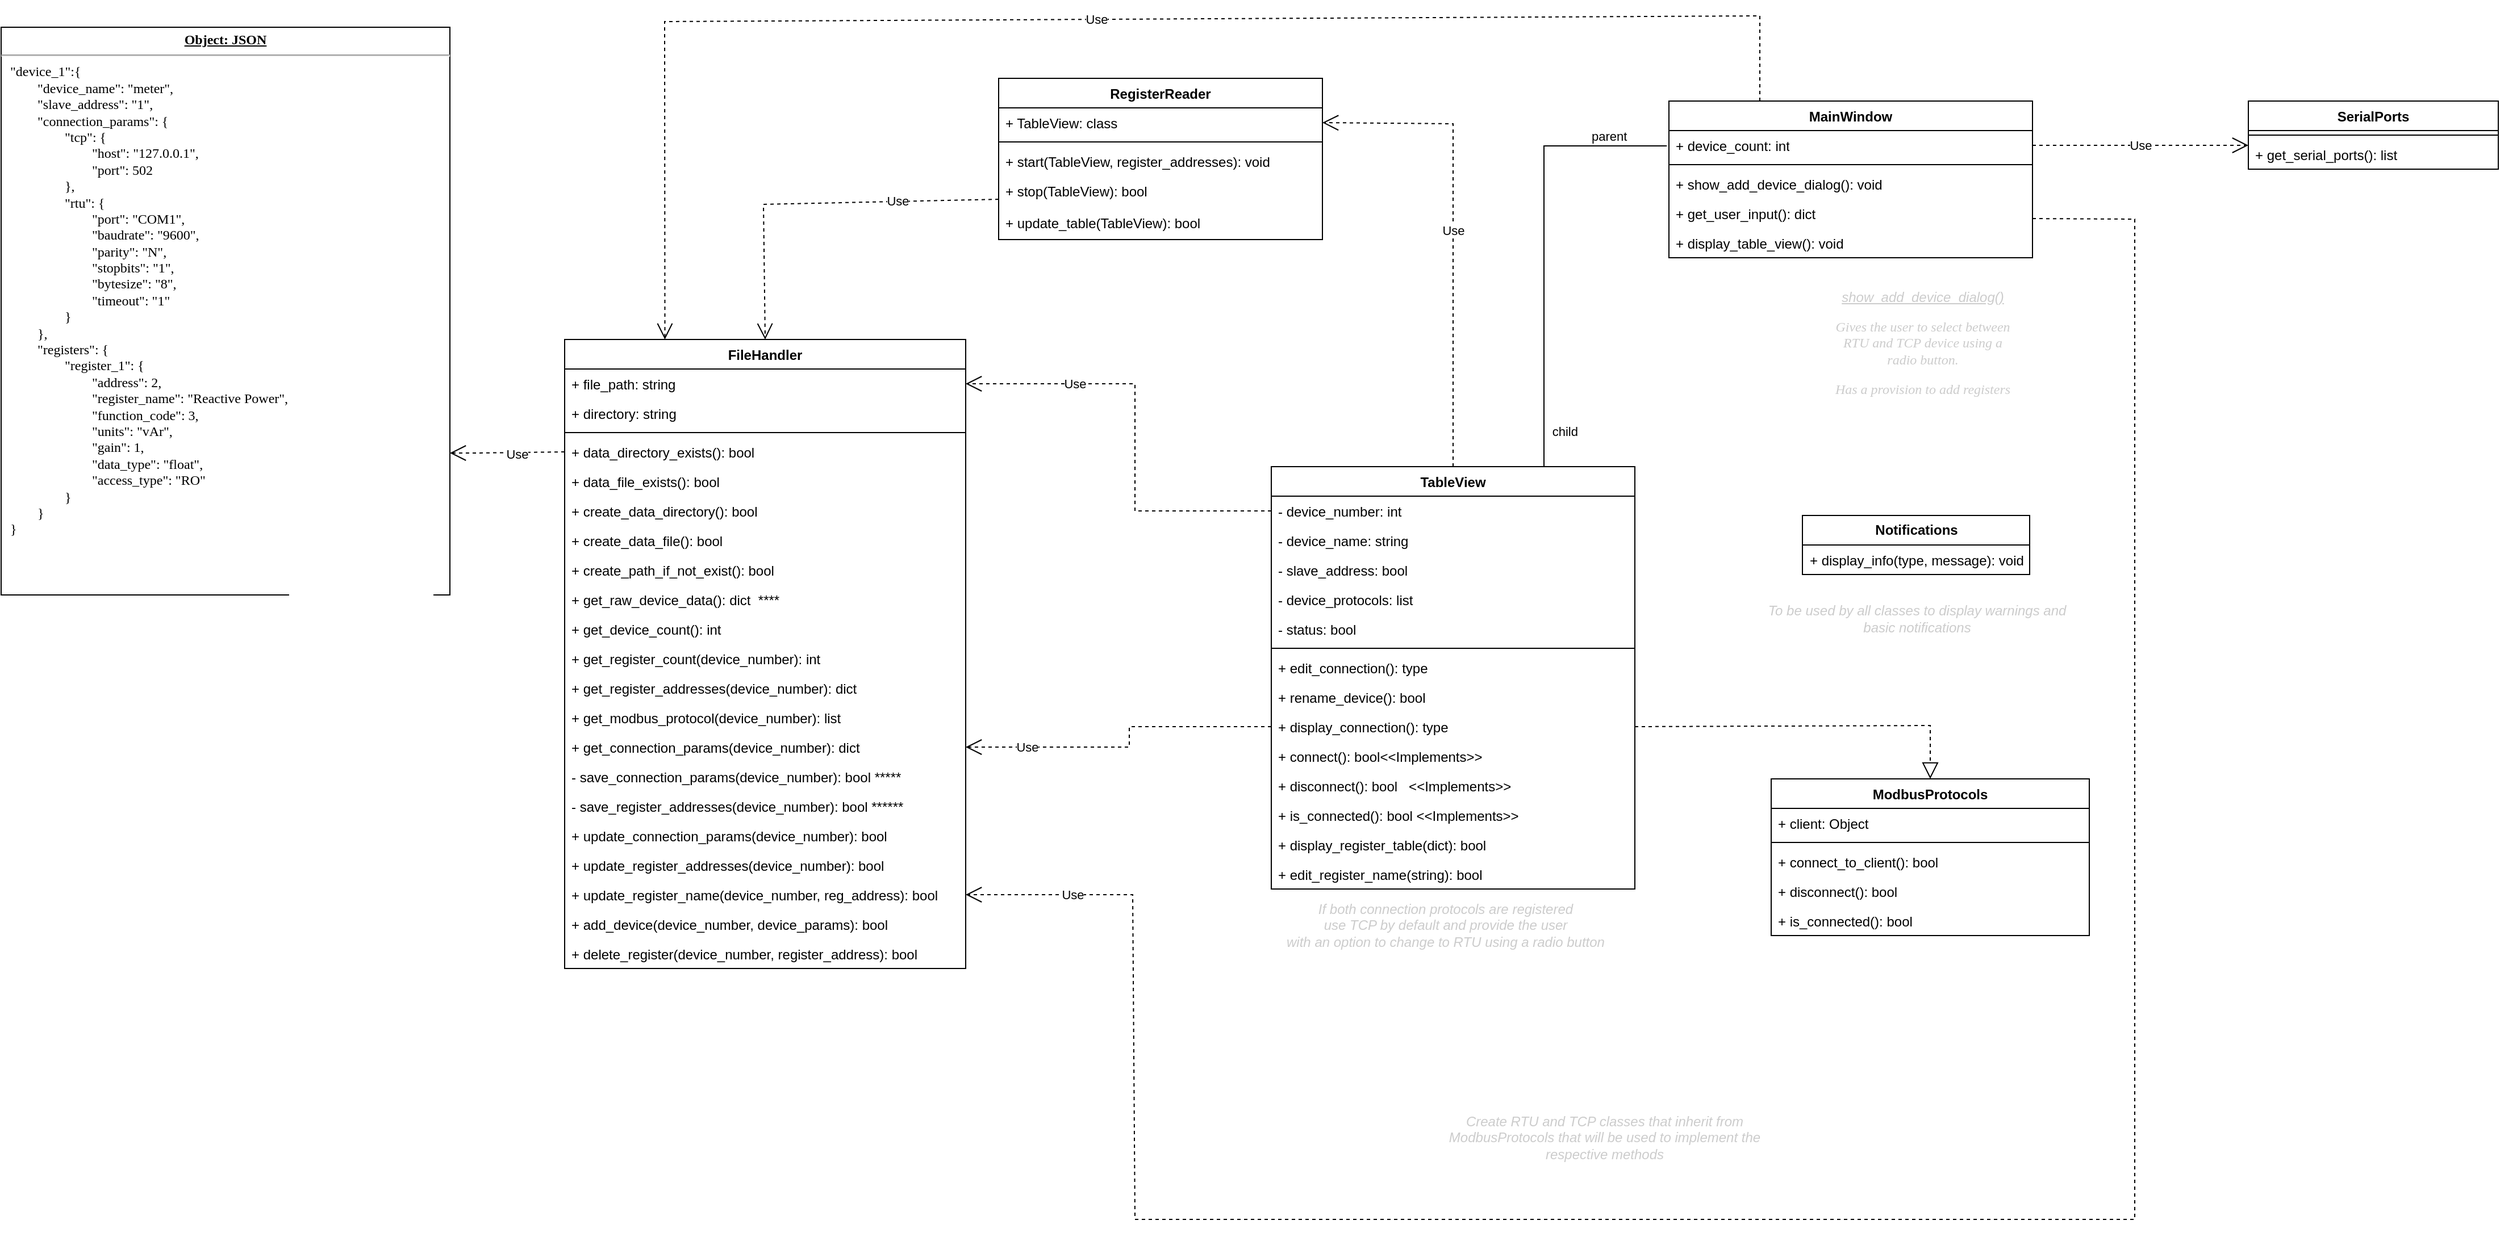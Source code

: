 <mxfile version="22.1.21" type="device">
  <diagram id="C5RBs43oDa-KdzZeNtuy" name="Page-1">
    <mxGraphModel dx="1860" dy="938" grid="0" gridSize="5" guides="1" tooltips="1" connect="1" arrows="1" fold="1" page="1" pageScale="1" pageWidth="4681" pageHeight="3300" math="0" shadow="0">
      <root>
        <mxCell id="WIyWlLk6GJQsqaUBKTNV-0" />
        <mxCell id="WIyWlLk6GJQsqaUBKTNV-1" parent="WIyWlLk6GJQsqaUBKTNV-0" />
        <mxCell id="R0Rte5mgnnEbFd30__bY-20" value="RegisterReader" style="swimlane;fontStyle=1;align=center;verticalAlign=top;childLayout=stackLayout;horizontal=1;startSize=26;horizontalStack=0;resizeParent=1;resizeParentMax=0;resizeLast=0;collapsible=1;marginBottom=0;whiteSpace=wrap;html=1;" parent="WIyWlLk6GJQsqaUBKTNV-1" vertex="1">
          <mxGeometry x="1880" y="975" width="285" height="142" as="geometry">
            <mxRectangle x="340" y="460" width="80" height="30" as="alternateBounds" />
          </mxGeometry>
        </mxCell>
        <mxCell id="R0Rte5mgnnEbFd30__bY-29" value="+ TableView: class" style="text;strokeColor=none;fillColor=none;align=left;verticalAlign=top;spacingLeft=4;spacingRight=4;overflow=hidden;rotatable=0;points=[[0,0.5],[1,0.5]];portConstraint=eastwest;whiteSpace=wrap;html=1;" parent="R0Rte5mgnnEbFd30__bY-20" vertex="1">
          <mxGeometry y="26" width="285" height="26" as="geometry" />
        </mxCell>
        <mxCell id="R0Rte5mgnnEbFd30__bY-22" value="" style="line;strokeWidth=1;fillColor=none;align=left;verticalAlign=middle;spacingTop=-1;spacingLeft=3;spacingRight=3;rotatable=0;labelPosition=right;points=[];portConstraint=eastwest;strokeColor=inherit;" parent="R0Rte5mgnnEbFd30__bY-20" vertex="1">
          <mxGeometry y="52" width="285" height="8" as="geometry" />
        </mxCell>
        <mxCell id="R0Rte5mgnnEbFd30__bY-24" value="+ start(TableView, register_addresses): void" style="text;strokeColor=none;fillColor=none;align=left;verticalAlign=top;spacingLeft=4;spacingRight=4;overflow=hidden;rotatable=0;points=[[0,0.5],[1,0.5]];portConstraint=eastwest;whiteSpace=wrap;html=1;" parent="R0Rte5mgnnEbFd30__bY-20" vertex="1">
          <mxGeometry y="60" width="285" height="26" as="geometry" />
        </mxCell>
        <mxCell id="R0Rte5mgnnEbFd30__bY-42" value="+ stop(TableView): bool" style="text;strokeColor=none;fillColor=none;align=left;verticalAlign=top;spacingLeft=4;spacingRight=4;overflow=hidden;rotatable=0;points=[[0,0.5],[1,0.5]];portConstraint=eastwest;whiteSpace=wrap;html=1;" parent="R0Rte5mgnnEbFd30__bY-20" vertex="1">
          <mxGeometry y="86" width="285" height="28" as="geometry" />
        </mxCell>
        <mxCell id="pHV8ULAKs_P2QOliN_mK-52" value="+ update_table(TableView): bool" style="text;strokeColor=none;fillColor=none;align=left;verticalAlign=top;spacingLeft=4;spacingRight=4;overflow=hidden;rotatable=0;points=[[0,0.5],[1,0.5]];portConstraint=eastwest;whiteSpace=wrap;html=1;" parent="R0Rte5mgnnEbFd30__bY-20" vertex="1">
          <mxGeometry y="114" width="285" height="28" as="geometry" />
        </mxCell>
        <mxCell id="R0Rte5mgnnEbFd30__bY-61" value="TableView" style="swimlane;fontStyle=1;align=center;verticalAlign=top;childLayout=stackLayout;horizontal=1;startSize=26;horizontalStack=0;resizeParent=1;resizeParentMax=0;resizeLast=0;collapsible=1;marginBottom=0;whiteSpace=wrap;html=1;" parent="WIyWlLk6GJQsqaUBKTNV-1" vertex="1">
          <mxGeometry x="2120" y="1317" width="320" height="372" as="geometry" />
        </mxCell>
        <mxCell id="R0Rte5mgnnEbFd30__bY-62" value="- device_number: int" style="text;strokeColor=none;fillColor=none;align=left;verticalAlign=top;spacingLeft=4;spacingRight=4;overflow=hidden;rotatable=0;points=[[0,0.5],[1,0.5]];portConstraint=eastwest;whiteSpace=wrap;html=1;" parent="R0Rte5mgnnEbFd30__bY-61" vertex="1">
          <mxGeometry y="26" width="320" height="26" as="geometry" />
        </mxCell>
        <mxCell id="pHV8ULAKs_P2QOliN_mK-25" value="- device_name: string" style="text;strokeColor=none;fillColor=none;align=left;verticalAlign=top;spacingLeft=4;spacingRight=4;overflow=hidden;rotatable=0;points=[[0,0.5],[1,0.5]];portConstraint=eastwest;whiteSpace=wrap;html=1;" parent="R0Rte5mgnnEbFd30__bY-61" vertex="1">
          <mxGeometry y="52" width="320" height="26" as="geometry" />
        </mxCell>
        <mxCell id="pHV8ULAKs_P2QOliN_mK-24" value="- slave_address: bool" style="text;strokeColor=none;fillColor=none;align=left;verticalAlign=top;spacingLeft=4;spacingRight=4;overflow=hidden;rotatable=0;points=[[0,0.5],[1,0.5]];portConstraint=eastwest;whiteSpace=wrap;html=1;" parent="R0Rte5mgnnEbFd30__bY-61" vertex="1">
          <mxGeometry y="78" width="320" height="26" as="geometry" />
        </mxCell>
        <mxCell id="NA0rE5WpsOrF8ZW44wvQ-11" value="- device_protocols: list" style="text;strokeColor=none;fillColor=none;align=left;verticalAlign=top;spacingLeft=4;spacingRight=4;overflow=hidden;rotatable=0;points=[[0,0.5],[1,0.5]];portConstraint=eastwest;whiteSpace=wrap;html=1;" parent="R0Rte5mgnnEbFd30__bY-61" vertex="1">
          <mxGeometry y="104" width="320" height="26" as="geometry" />
        </mxCell>
        <mxCell id="pHV8ULAKs_P2QOliN_mK-9" value="- status: bool" style="text;strokeColor=none;fillColor=none;align=left;verticalAlign=top;spacingLeft=4;spacingRight=4;overflow=hidden;rotatable=0;points=[[0,0.5],[1,0.5]];portConstraint=eastwest;whiteSpace=wrap;html=1;" parent="R0Rte5mgnnEbFd30__bY-61" vertex="1">
          <mxGeometry y="130" width="320" height="26" as="geometry" />
        </mxCell>
        <mxCell id="R0Rte5mgnnEbFd30__bY-63" value="" style="line;strokeWidth=1;fillColor=none;align=left;verticalAlign=middle;spacingTop=-1;spacingLeft=3;spacingRight=3;rotatable=0;labelPosition=right;points=[];portConstraint=eastwest;strokeColor=inherit;" parent="R0Rte5mgnnEbFd30__bY-61" vertex="1">
          <mxGeometry y="156" width="320" height="8" as="geometry" />
        </mxCell>
        <mxCell id="R0Rte5mgnnEbFd30__bY-55" value="+ edit_connection(): type" style="text;strokeColor=none;fillColor=none;align=left;verticalAlign=top;spacingLeft=4;spacingRight=4;overflow=hidden;rotatable=0;points=[[0,0.5],[1,0.5]];portConstraint=eastwest;whiteSpace=wrap;html=1;" parent="R0Rte5mgnnEbFd30__bY-61" vertex="1">
          <mxGeometry y="164" width="320" height="26" as="geometry" />
        </mxCell>
        <mxCell id="R0Rte5mgnnEbFd30__bY-56" value="+ rename_device(): bool" style="text;strokeColor=none;fillColor=none;align=left;verticalAlign=top;spacingLeft=4;spacingRight=4;overflow=hidden;rotatable=0;points=[[0,0.5],[1,0.5]];portConstraint=eastwest;whiteSpace=wrap;html=1;" parent="R0Rte5mgnnEbFd30__bY-61" vertex="1">
          <mxGeometry y="190" width="320" height="26" as="geometry" />
        </mxCell>
        <mxCell id="pHV8ULAKs_P2QOliN_mK-10" value="+ display_connection(): type" style="text;strokeColor=none;fillColor=none;align=left;verticalAlign=top;spacingLeft=4;spacingRight=4;overflow=hidden;rotatable=0;points=[[0,0.5],[1,0.5]];portConstraint=eastwest;whiteSpace=wrap;html=1;" parent="R0Rte5mgnnEbFd30__bY-61" vertex="1">
          <mxGeometry y="216" width="320" height="26" as="geometry" />
        </mxCell>
        <mxCell id="pHV8ULAKs_P2QOliN_mK-33" value="+ connect(): bool&amp;lt;&amp;lt;Implements&amp;gt;&amp;gt;" style="text;strokeColor=none;fillColor=none;align=left;verticalAlign=top;spacingLeft=4;spacingRight=4;overflow=hidden;rotatable=0;points=[[0,0.5],[1,0.5]];portConstraint=eastwest;whiteSpace=wrap;html=1;" parent="R0Rte5mgnnEbFd30__bY-61" vertex="1">
          <mxGeometry y="242" width="320" height="26" as="geometry" />
        </mxCell>
        <mxCell id="pHV8ULAKs_P2QOliN_mK-35" value="+ disconnect(): bool&amp;nbsp; &amp;nbsp;&amp;lt;&amp;lt;Implements&amp;gt;&amp;gt;" style="text;strokeColor=none;fillColor=none;align=left;verticalAlign=top;spacingLeft=4;spacingRight=4;overflow=hidden;rotatable=0;points=[[0,0.5],[1,0.5]];portConstraint=eastwest;whiteSpace=wrap;html=1;" parent="R0Rte5mgnnEbFd30__bY-61" vertex="1">
          <mxGeometry y="268" width="320" height="26" as="geometry" />
        </mxCell>
        <mxCell id="pHV8ULAKs_P2QOliN_mK-34" value="+ is_connected(): bool &amp;lt;&amp;lt;Implements&amp;gt;&amp;gt;" style="text;strokeColor=none;fillColor=none;align=left;verticalAlign=top;spacingLeft=4;spacingRight=4;overflow=hidden;rotatable=0;points=[[0,0.5],[1,0.5]];portConstraint=eastwest;whiteSpace=wrap;html=1;" parent="R0Rte5mgnnEbFd30__bY-61" vertex="1">
          <mxGeometry y="294" width="320" height="26" as="geometry" />
        </mxCell>
        <mxCell id="NA0rE5WpsOrF8ZW44wvQ-50" value="+ display_register_table(dict): bool" style="text;strokeColor=none;fillColor=none;align=left;verticalAlign=top;spacingLeft=4;spacingRight=4;overflow=hidden;rotatable=0;points=[[0,0.5],[1,0.5]];portConstraint=eastwest;whiteSpace=wrap;html=1;" parent="R0Rte5mgnnEbFd30__bY-61" vertex="1">
          <mxGeometry y="320" width="320" height="26" as="geometry" />
        </mxCell>
        <mxCell id="sOweAWqNT03lZS2-lu4K-0" value="+ edit_register_name(string): bool" style="text;strokeColor=none;fillColor=none;align=left;verticalAlign=top;spacingLeft=4;spacingRight=4;overflow=hidden;rotatable=0;points=[[0,0.5],[1,0.5]];portConstraint=eastwest;whiteSpace=wrap;html=1;" vertex="1" parent="R0Rte5mgnnEbFd30__bY-61">
          <mxGeometry y="346" width="320" height="26" as="geometry" />
        </mxCell>
        <mxCell id="pHV8ULAKs_P2QOliN_mK-11" value="FileHandler" style="swimlane;fontStyle=1;align=center;verticalAlign=top;childLayout=stackLayout;horizontal=1;startSize=26;horizontalStack=0;resizeParent=1;resizeParentMax=0;resizeLast=0;collapsible=1;marginBottom=0;whiteSpace=wrap;html=1;" parent="WIyWlLk6GJQsqaUBKTNV-1" vertex="1">
          <mxGeometry x="1498" y="1205" width="353" height="554" as="geometry" />
        </mxCell>
        <mxCell id="pHV8ULAKs_P2QOliN_mK-12" value="+ file_path: string" style="text;strokeColor=none;fillColor=none;align=left;verticalAlign=top;spacingLeft=4;spacingRight=4;overflow=hidden;rotatable=0;points=[[0,0.5],[1,0.5]];portConstraint=eastwest;whiteSpace=wrap;html=1;" parent="pHV8ULAKs_P2QOliN_mK-11" vertex="1">
          <mxGeometry y="26" width="353" height="26" as="geometry" />
        </mxCell>
        <mxCell id="M7vnrqwD-JdlT-IB5L__-0" value="+ directory: string" style="text;strokeColor=none;fillColor=none;align=left;verticalAlign=top;spacingLeft=4;spacingRight=4;overflow=hidden;rotatable=0;points=[[0,0.5],[1,0.5]];portConstraint=eastwest;whiteSpace=wrap;html=1;" parent="pHV8ULAKs_P2QOliN_mK-11" vertex="1">
          <mxGeometry y="52" width="353" height="26" as="geometry" />
        </mxCell>
        <mxCell id="pHV8ULAKs_P2QOliN_mK-13" value="" style="line;strokeWidth=1;fillColor=none;align=left;verticalAlign=middle;spacingTop=-1;spacingLeft=3;spacingRight=3;rotatable=0;labelPosition=right;points=[];portConstraint=eastwest;strokeColor=inherit;" parent="pHV8ULAKs_P2QOliN_mK-11" vertex="1">
          <mxGeometry y="78" width="353" height="8" as="geometry" />
        </mxCell>
        <mxCell id="pHV8ULAKs_P2QOliN_mK-14" value="+ data_directory_exists(): bool" style="text;strokeColor=none;fillColor=none;align=left;verticalAlign=top;spacingLeft=4;spacingRight=4;overflow=hidden;rotatable=0;points=[[0,0.5],[1,0.5]];portConstraint=eastwest;whiteSpace=wrap;html=1;" parent="pHV8ULAKs_P2QOliN_mK-11" vertex="1">
          <mxGeometry y="86" width="353" height="26" as="geometry" />
        </mxCell>
        <mxCell id="pHV8ULAKs_P2QOliN_mK-15" value="+ data_file_exists(): bool" style="text;strokeColor=none;fillColor=none;align=left;verticalAlign=top;spacingLeft=4;spacingRight=4;overflow=hidden;rotatable=0;points=[[0,0.5],[1,0.5]];portConstraint=eastwest;whiteSpace=wrap;html=1;" parent="pHV8ULAKs_P2QOliN_mK-11" vertex="1">
          <mxGeometry y="112" width="353" height="26" as="geometry" />
        </mxCell>
        <mxCell id="R0Rte5mgnnEbFd30__bY-70" value="+ create_data_directory(): bool" style="text;strokeColor=none;fillColor=none;align=left;verticalAlign=top;spacingLeft=4;spacingRight=4;overflow=hidden;rotatable=0;points=[[0,0.5],[1,0.5]];portConstraint=eastwest;whiteSpace=wrap;html=1;" parent="pHV8ULAKs_P2QOliN_mK-11" vertex="1">
          <mxGeometry y="138" width="353" height="26" as="geometry" />
        </mxCell>
        <mxCell id="R0Rte5mgnnEbFd30__bY-71" value="+ create_data_file(): bool" style="text;strokeColor=none;fillColor=none;align=left;verticalAlign=top;spacingLeft=4;spacingRight=4;overflow=hidden;rotatable=0;points=[[0,0.5],[1,0.5]];portConstraint=eastwest;whiteSpace=wrap;html=1;" parent="pHV8ULAKs_P2QOliN_mK-11" vertex="1">
          <mxGeometry y="164" width="353" height="26" as="geometry" />
        </mxCell>
        <mxCell id="rDuKrW9vEvg7bjFHbhdm-0" value="+ create_path_if_not_exist(): bool" style="text;strokeColor=none;fillColor=none;align=left;verticalAlign=top;spacingLeft=4;spacingRight=4;overflow=hidden;rotatable=0;points=[[0,0.5],[1,0.5]];portConstraint=eastwest;whiteSpace=wrap;html=1;" parent="pHV8ULAKs_P2QOliN_mK-11" vertex="1">
          <mxGeometry y="190" width="353" height="26" as="geometry" />
        </mxCell>
        <mxCell id="pHV8ULAKs_P2QOliN_mK-17" value="+ get_raw_device_data(): dict&amp;nbsp; ****" style="text;strokeColor=none;fillColor=none;align=left;verticalAlign=top;spacingLeft=4;spacingRight=4;overflow=hidden;rotatable=0;points=[[0,0.5],[1,0.5]];portConstraint=eastwest;whiteSpace=wrap;html=1;" parent="pHV8ULAKs_P2QOliN_mK-11" vertex="1">
          <mxGeometry y="216" width="353" height="26" as="geometry" />
        </mxCell>
        <mxCell id="NA0rE5WpsOrF8ZW44wvQ-6" value="+ get_device_count(): int" style="text;strokeColor=none;fillColor=none;align=left;verticalAlign=top;spacingLeft=4;spacingRight=4;overflow=hidden;rotatable=0;points=[[0,0.5],[1,0.5]];portConstraint=eastwest;whiteSpace=wrap;html=1;" parent="pHV8ULAKs_P2QOliN_mK-11" vertex="1">
          <mxGeometry y="242" width="353" height="26" as="geometry" />
        </mxCell>
        <mxCell id="pHV8ULAKs_P2QOliN_mK-18" value="+ get_register_count(device_number): int" style="text;strokeColor=none;fillColor=none;align=left;verticalAlign=top;spacingLeft=4;spacingRight=4;overflow=hidden;rotatable=0;points=[[0,0.5],[1,0.5]];portConstraint=eastwest;whiteSpace=wrap;html=1;" parent="pHV8ULAKs_P2QOliN_mK-11" vertex="1">
          <mxGeometry y="268" width="353" height="26" as="geometry" />
        </mxCell>
        <mxCell id="pHV8ULAKs_P2QOliN_mK-16" value="+ get_register_addresses(device_number): dict" style="text;strokeColor=none;fillColor=none;align=left;verticalAlign=top;spacingLeft=4;spacingRight=4;overflow=hidden;rotatable=0;points=[[0,0.5],[1,0.5]];portConstraint=eastwest;whiteSpace=wrap;html=1;" parent="pHV8ULAKs_P2QOliN_mK-11" vertex="1">
          <mxGeometry y="294" width="353" height="26" as="geometry" />
        </mxCell>
        <mxCell id="pHV8ULAKs_P2QOliN_mK-19" value="+ get_modbus_protocol(device_number): list" style="text;strokeColor=none;fillColor=none;align=left;verticalAlign=top;spacingLeft=4;spacingRight=4;overflow=hidden;rotatable=0;points=[[0,0.5],[1,0.5]];portConstraint=eastwest;whiteSpace=wrap;html=1;" parent="pHV8ULAKs_P2QOliN_mK-11" vertex="1">
          <mxGeometry y="320" width="353" height="26" as="geometry" />
        </mxCell>
        <mxCell id="NA0rE5WpsOrF8ZW44wvQ-12" value="+ get_connection_params(device_number): dict" style="text;strokeColor=none;fillColor=none;align=left;verticalAlign=top;spacingLeft=4;spacingRight=4;overflow=hidden;rotatable=0;points=[[0,0.5],[1,0.5]];portConstraint=eastwest;whiteSpace=wrap;html=1;" parent="pHV8ULAKs_P2QOliN_mK-11" vertex="1">
          <mxGeometry y="346" width="353" height="26" as="geometry" />
        </mxCell>
        <mxCell id="R0Rte5mgnnEbFd30__bY-74" value="- save_connection_params(device_number): bool *****" style="text;strokeColor=none;fillColor=none;align=left;verticalAlign=top;spacingLeft=4;spacingRight=4;overflow=hidden;rotatable=0;points=[[0,0.5],[1,0.5]];portConstraint=eastwest;whiteSpace=wrap;html=1;" parent="pHV8ULAKs_P2QOliN_mK-11" vertex="1">
          <mxGeometry y="372" width="353" height="26" as="geometry" />
        </mxCell>
        <mxCell id="pHV8ULAKs_P2QOliN_mK-21" value="- save_register_addresses(device_number): bool ******" style="text;strokeColor=none;fillColor=none;align=left;verticalAlign=top;spacingLeft=4;spacingRight=4;overflow=hidden;rotatable=0;points=[[0,0.5],[1,0.5]];portConstraint=eastwest;whiteSpace=wrap;html=1;" parent="pHV8ULAKs_P2QOliN_mK-11" vertex="1">
          <mxGeometry y="398" width="353" height="26" as="geometry" />
        </mxCell>
        <mxCell id="R0Rte5mgnnEbFd30__bY-73" value="+ update_connection_params(device_number): bool" style="text;strokeColor=none;fillColor=none;align=left;verticalAlign=top;spacingLeft=4;spacingRight=4;overflow=hidden;rotatable=0;points=[[0,0.5],[1,0.5]];portConstraint=eastwest;whiteSpace=wrap;html=1;" parent="pHV8ULAKs_P2QOliN_mK-11" vertex="1">
          <mxGeometry y="424" width="353" height="26" as="geometry" />
        </mxCell>
        <mxCell id="pHV8ULAKs_P2QOliN_mK-22" value="+ update_register_addresses(device_number): bool" style="text;strokeColor=none;fillColor=none;align=left;verticalAlign=top;spacingLeft=4;spacingRight=4;overflow=hidden;rotatable=0;points=[[0,0.5],[1,0.5]];portConstraint=eastwest;whiteSpace=wrap;html=1;" parent="pHV8ULAKs_P2QOliN_mK-11" vertex="1">
          <mxGeometry y="450" width="353" height="26" as="geometry" />
        </mxCell>
        <mxCell id="R0Rte5mgnnEbFd30__bY-72" value="+ update_register_name(device_number, reg_address): bool" style="text;strokeColor=none;fillColor=none;align=left;verticalAlign=top;spacingLeft=4;spacingRight=4;overflow=hidden;rotatable=0;points=[[0,0.5],[1,0.5]];portConstraint=eastwest;whiteSpace=wrap;html=1;" parent="pHV8ULAKs_P2QOliN_mK-11" vertex="1">
          <mxGeometry y="476" width="353" height="26" as="geometry" />
        </mxCell>
        <mxCell id="R0Rte5mgnnEbFd30__bY-76" value="+ add_device(device_number, device_params): bool" style="text;strokeColor=none;fillColor=none;align=left;verticalAlign=top;spacingLeft=4;spacingRight=4;overflow=hidden;rotatable=0;points=[[0,0.5],[1,0.5]];portConstraint=eastwest;whiteSpace=wrap;html=1;" parent="pHV8ULAKs_P2QOliN_mK-11" vertex="1">
          <mxGeometry y="502" width="353" height="26" as="geometry" />
        </mxCell>
        <mxCell id="pHV8ULAKs_P2QOliN_mK-23" value="+ delete_register(device_number, register_address): bool" style="text;strokeColor=none;fillColor=none;align=left;verticalAlign=top;spacingLeft=4;spacingRight=4;overflow=hidden;rotatable=0;points=[[0,0.5],[1,0.5]];portConstraint=eastwest;whiteSpace=wrap;html=1;" parent="pHV8ULAKs_P2QOliN_mK-11" vertex="1">
          <mxGeometry y="528" width="353" height="26" as="geometry" />
        </mxCell>
        <mxCell id="pHV8ULAKs_P2QOliN_mK-36" value="" style="endArrow=block;dashed=1;endFill=0;endSize=12;html=1;rounded=0;exitX=1;exitY=0.5;exitDx=0;exitDy=0;entryX=0.5;entryY=0;entryDx=0;entryDy=0;" parent="WIyWlLk6GJQsqaUBKTNV-1" source="pHV8ULAKs_P2QOliN_mK-10" target="NA0rE5WpsOrF8ZW44wvQ-27" edge="1">
          <mxGeometry width="160" relative="1" as="geometry">
            <mxPoint x="2460" y="1640" as="sourcePoint" />
            <mxPoint x="2746.0" y="1800" as="targetPoint" />
            <Array as="points">
              <mxPoint x="2700" y="1545" />
            </Array>
          </mxGeometry>
        </mxCell>
        <mxCell id="pHV8ULAKs_P2QOliN_mK-38" value="Use" style="endArrow=open;endSize=12;dashed=1;html=1;rounded=0;exitX=0;exitY=0.5;exitDx=0;exitDy=0;entryX=1;entryY=0.5;entryDx=0;entryDy=0;" parent="WIyWlLk6GJQsqaUBKTNV-1" source="R0Rte5mgnnEbFd30__bY-62" target="pHV8ULAKs_P2QOliN_mK-12" edge="1">
          <mxGeometry x="0.497" width="160" relative="1" as="geometry">
            <mxPoint x="1693" y="1474" as="sourcePoint" />
            <mxPoint x="1878" y="1386" as="targetPoint" />
            <Array as="points">
              <mxPoint x="2000" y="1356" />
              <mxPoint x="2000" y="1244" />
            </Array>
            <mxPoint as="offset" />
          </mxGeometry>
        </mxCell>
        <mxCell id="pHV8ULAKs_P2QOliN_mK-39" value="Use" style="endArrow=open;endSize=12;dashed=1;html=1;rounded=0;exitX=0;exitY=0.5;exitDx=0;exitDy=0;entryX=1;entryY=0.5;entryDx=0;entryDy=0;" parent="WIyWlLk6GJQsqaUBKTNV-1" source="pHV8ULAKs_P2QOliN_mK-10" target="NA0rE5WpsOrF8ZW44wvQ-12" edge="1">
          <mxGeometry x="0.625" width="160" relative="1" as="geometry">
            <mxPoint x="2120" y="1494" as="sourcePoint" />
            <mxPoint x="1851" y="1512" as="targetPoint" />
            <Array as="points">
              <mxPoint x="1995" y="1546" />
              <mxPoint x="1995" y="1564" />
            </Array>
            <mxPoint as="offset" />
          </mxGeometry>
        </mxCell>
        <mxCell id="pHV8ULAKs_P2QOliN_mK-40" value="Use" style="endArrow=open;endSize=12;dashed=1;html=1;rounded=0;exitX=0;exitY=0.75;exitDx=0;exitDy=0;entryX=0.5;entryY=0;entryDx=0;entryDy=0;" parent="WIyWlLk6GJQsqaUBKTNV-1" source="R0Rte5mgnnEbFd30__bY-20" target="pHV8ULAKs_P2QOliN_mK-11" edge="1">
          <mxGeometry x="-0.45" width="160" relative="1" as="geometry">
            <mxPoint x="2110" y="1015" as="sourcePoint" />
            <mxPoint x="1735" y="1115" as="targetPoint" />
            <Array as="points">
              <mxPoint x="1673" y="1086" />
            </Array>
            <mxPoint as="offset" />
          </mxGeometry>
        </mxCell>
        <mxCell id="pHV8ULAKs_P2QOliN_mK-41" value="Use" style="endArrow=open;endSize=12;dashed=1;html=1;rounded=0;exitX=0.5;exitY=0;exitDx=0;exitDy=0;entryX=1;entryY=0.5;entryDx=0;entryDy=0;" parent="WIyWlLk6GJQsqaUBKTNV-1" source="R0Rte5mgnnEbFd30__bY-61" target="R0Rte5mgnnEbFd30__bY-29" edge="1">
          <mxGeometry width="160" relative="1" as="geometry">
            <mxPoint x="2300" y="1295" as="sourcePoint" />
            <mxPoint x="2255" y="1075" as="targetPoint" />
            <Array as="points">
              <mxPoint x="2280" y="1015" />
            </Array>
          </mxGeometry>
        </mxCell>
        <mxCell id="pHV8ULAKs_P2QOliN_mK-42" value="&lt;p style=&quot;margin:0px;margin-top:4px;text-align:center;text-decoration:underline;&quot;&gt;&lt;b&gt;&lt;font face=&quot;Lucida Console&quot;&gt;Object: JSON&lt;/font&gt;&lt;/b&gt;&lt;/p&gt;&lt;hr&gt;&lt;p style=&quot;margin:0px;margin-left:8px;&quot;&gt;&lt;font face=&quot;Lucida Console&quot;&gt;&quot;device_1&quot;:{&lt;/font&gt;&lt;/p&gt;&lt;p style=&quot;margin:0px;margin-left:8px;&quot;&gt;&lt;span style=&quot;font-family: UuIYtcbSitA8eK5MFjsH; white-space: pre;&quot;&gt;&#x9;&lt;/span&gt;&lt;font face=&quot;Lucida Console&quot;&gt;&quot;device_name&quot;: &quot;meter&quot;,&lt;/font&gt;&lt;br&gt;&lt;/p&gt;&lt;p style=&quot;margin:0px;margin-left:8px;&quot;&gt;&lt;span style=&quot;font-family: UuIYtcbSitA8eK5MFjsH; white-space: pre;&quot;&gt;&#x9;&lt;/span&gt;&lt;font face=&quot;Lucida Console&quot;&gt;&quot;slave_address&quot;: &quot;1&quot;,&lt;br&gt;&lt;/font&gt;&lt;/p&gt;&lt;p style=&quot;margin:0px;margin-left:8px;&quot;&gt;&lt;span style=&quot;font-family: Paz8Co9bnPgw_T366Ow7; white-space: pre;&quot;&gt;&#x9;&lt;/span&gt;&lt;font face=&quot;Lucida Console&quot;&gt;&quot;connection_params&quot;: {&lt;/font&gt;&lt;br&gt;&lt;/p&gt;&lt;p style=&quot;margin:0px;margin-left:8px;&quot;&gt;&lt;span style=&quot;white-space: pre;&quot;&gt;&lt;font face=&quot;UuIYtcbSitA8eK5MFjsH&quot;&gt;&#x9;&lt;/font&gt;&lt;span style=&quot;font-family: UuIYtcbSitA8eK5MFjsH; white-space: pre;&quot;&gt;&#x9;&lt;/span&gt;&lt;font face=&quot;Lucida Console&quot;&gt;&quot;tcp&quot;: {&lt;/font&gt;&lt;/span&gt;&lt;/p&gt;&lt;p style=&quot;margin:0px;margin-left:8px;&quot;&gt;&lt;span style=&quot;font-family: UuIYtcbSitA8eK5MFjsH; white-space: pre;&quot;&gt;&#x9;&lt;/span&gt;&lt;span style=&quot;font-family: UuIYtcbSitA8eK5MFjsH; white-space: pre;&quot;&gt;&#x9;&lt;/span&gt;&lt;span style=&quot;font-family: UuIYtcbSitA8eK5MFjsH; white-space: pre;&quot;&gt;&#x9;&lt;/span&gt;&lt;font face=&quot;Lucida Console&quot;&gt;&quot;host&quot;: &quot;127.0.0.1&quot;,&lt;/font&gt;&lt;br&gt;&lt;/p&gt;&lt;p style=&quot;margin:0px;margin-left:8px;&quot;&gt;&lt;span style=&quot;font-family: UuIYtcbSitA8eK5MFjsH; white-space: pre;&quot;&gt;&#x9;&lt;/span&gt;&lt;span style=&quot;font-family: UuIYtcbSitA8eK5MFjsH; white-space: pre;&quot;&gt;&#x9;&lt;/span&gt;&lt;span style=&quot;font-family: UuIYtcbSitA8eK5MFjsH; white-space: pre;&quot;&gt;&#x9;&lt;/span&gt;&lt;font face=&quot;Lucida Console&quot;&gt;&quot;port&quot;: 502&lt;/font&gt;&lt;br&gt;&lt;/p&gt;&lt;p style=&quot;margin:0px;margin-left:8px;&quot;&gt;&lt;span style=&quot;font-family: UuIYtcbSitA8eK5MFjsH; white-space: pre;&quot;&gt;&#x9;&lt;span style=&quot;white-space: pre;&quot;&gt;&#x9;&lt;/span&gt;&lt;/span&gt;&lt;font face=&quot;Lucida Console&quot;&gt;},&lt;/font&gt;&lt;/p&gt;&lt;p style=&quot;margin:0px;margin-left:8px;&quot;&gt;&lt;span style=&quot;font-family: UuIYtcbSitA8eK5MFjsH; white-space: pre;&quot;&gt;&#x9;&lt;/span&gt;&lt;span style=&quot;font-family: UuIYtcbSitA8eK5MFjsH; white-space: pre;&quot;&gt;&#x9;&lt;/span&gt;&lt;font face=&quot;Lucida Console&quot;&gt;&quot;rtu&quot;: {&lt;/font&gt;&lt;br&gt;&lt;/p&gt;&lt;p style=&quot;margin:0px;margin-left:8px;&quot;&gt;&lt;span style=&quot;font-family: UuIYtcbSitA8eK5MFjsH; white-space: pre;&quot;&gt;&#x9;&lt;/span&gt;&lt;span style=&quot;font-family: UuIYtcbSitA8eK5MFjsH; white-space: pre;&quot;&gt;&#x9;&lt;/span&gt;&lt;span style=&quot;font-family: UuIYtcbSitA8eK5MFjsH; white-space: pre;&quot;&gt;&#x9;&lt;/span&gt;&lt;font face=&quot;Lucida Console&quot;&gt;&quot;port&quot;: &quot;COM1&quot;,&lt;br&gt;&lt;/font&gt;&lt;/p&gt;&lt;p style=&quot;margin:0px;margin-left:8px;&quot;&gt;&lt;span style=&quot;font-family: UuIYtcbSitA8eK5MFjsH; white-space: pre;&quot;&gt;&#x9;&lt;/span&gt;&lt;span style=&quot;font-family: UuIYtcbSitA8eK5MFjsH; white-space: pre;&quot;&gt;&#x9;&lt;/span&gt;&lt;span style=&quot;font-family: UuIYtcbSitA8eK5MFjsH; white-space: pre;&quot;&gt;&#x9;&lt;/span&gt;&lt;font face=&quot;Lucida Console&quot;&gt;&quot;baudrate&quot;: &quot;9600&quot;,&lt;/font&gt;&lt;br&gt;&lt;/p&gt;&lt;p style=&quot;margin:0px;margin-left:8px;&quot;&gt;&lt;span style=&quot;font-family: UuIYtcbSitA8eK5MFjsH; white-space: pre;&quot;&gt;&#x9;&lt;/span&gt;&lt;span style=&quot;font-family: UuIYtcbSitA8eK5MFjsH; white-space: pre;&quot;&gt;&#x9;&lt;/span&gt;&lt;span style=&quot;font-family: UuIYtcbSitA8eK5MFjsH; white-space: pre;&quot;&gt;&#x9;&lt;/span&gt;&lt;font face=&quot;Lucida Console&quot;&gt;&quot;parity&quot;: &quot;N&quot;,&lt;/font&gt;&lt;br&gt;&lt;/p&gt;&lt;p style=&quot;margin:0px;margin-left:8px;&quot;&gt;&lt;span style=&quot;font-family: UuIYtcbSitA8eK5MFjsH; white-space: pre;&quot;&gt;&#x9;&lt;/span&gt;&lt;span style=&quot;font-family: UuIYtcbSitA8eK5MFjsH; white-space: pre;&quot;&gt;&#x9;&lt;/span&gt;&lt;span style=&quot;font-family: UuIYtcbSitA8eK5MFjsH; white-space: pre;&quot;&gt;&#x9;&lt;/span&gt;&lt;font face=&quot;Lucida Console&quot;&gt;&quot;stopbits&quot;: &quot;1&quot;,&lt;/font&gt;&lt;br&gt;&lt;/p&gt;&lt;p style=&quot;margin:0px;margin-left:8px;&quot;&gt;&lt;span style=&quot;font-family: UuIYtcbSitA8eK5MFjsH; white-space: pre;&quot;&gt;&#x9;&lt;/span&gt;&lt;span style=&quot;font-family: UuIYtcbSitA8eK5MFjsH; white-space: pre;&quot;&gt;&#x9;&lt;/span&gt;&lt;span style=&quot;font-family: UuIYtcbSitA8eK5MFjsH; white-space: pre;&quot;&gt;&#x9;&lt;/span&gt;&lt;font face=&quot;Lucida Console&quot;&gt;&quot;bytesize&quot;: &quot;8&quot;,&lt;/font&gt;&lt;br&gt;&lt;/p&gt;&lt;p style=&quot;margin:0px;margin-left:8px;&quot;&gt;&lt;span style=&quot;font-family: UuIYtcbSitA8eK5MFjsH; white-space: pre;&quot;&gt;&#x9;&lt;/span&gt;&lt;span style=&quot;font-family: UuIYtcbSitA8eK5MFjsH; white-space: pre;&quot;&gt;&#x9;&lt;/span&gt;&lt;span style=&quot;font-family: UuIYtcbSitA8eK5MFjsH; white-space: pre;&quot;&gt;&#x9;&lt;/span&gt;&lt;font face=&quot;Lucida Console&quot;&gt;&quot;timeout&quot;: &quot;1&quot;&lt;/font&gt;&lt;br&gt;&lt;/p&gt;&lt;p style=&quot;margin:0px;margin-left:8px;&quot;&gt;&lt;span style=&quot;font-family: UuIYtcbSitA8eK5MFjsH; white-space: pre;&quot;&gt;&#x9;&lt;/span&gt;&lt;span style=&quot;font-family: UuIYtcbSitA8eK5MFjsH; white-space: pre;&quot;&gt;&#x9;&lt;/span&gt;&lt;font face=&quot;Lucida Console&quot;&gt;}&lt;/font&gt;&lt;/p&gt;&lt;p style=&quot;margin:0px;margin-left:8px;&quot;&gt;&lt;span style=&quot;font-family: UuIYtcbSitA8eK5MFjsH; white-space: pre;&quot;&gt;&#x9;&lt;/span&gt;&lt;font face=&quot;Lucida Console&quot;&gt;},&lt;/font&gt;&lt;/p&gt;&lt;p style=&quot;margin:0px;margin-left:8px;&quot;&gt;&lt;span style=&quot;font-family: UuIYtcbSitA8eK5MFjsH; white-space: pre;&quot;&gt;&#x9;&lt;/span&gt;&lt;font face=&quot;Lucida Console&quot;&gt;&quot;registers&quot;: {&lt;/font&gt;&lt;br&gt;&lt;/p&gt;&lt;p style=&quot;margin:0px;margin-left:8px;&quot;&gt;&lt;span style=&quot;font-family: UuIYtcbSitA8eK5MFjsH; white-space: pre;&quot;&gt;&#x9;&lt;/span&gt;&lt;span style=&quot;font-family: UuIYtcbSitA8eK5MFjsH; white-space: pre;&quot;&gt;&#x9;&lt;/span&gt;&lt;font face=&quot;Lucida Console&quot;&gt;&quot;register_1&quot;: {&lt;/font&gt;&lt;br&gt;&lt;/p&gt;&lt;p style=&quot;margin:0px;margin-left:8px;&quot;&gt;&lt;span style=&quot;font-family: UuIYtcbSitA8eK5MFjsH; white-space: pre;&quot;&gt;&#x9;&lt;/span&gt;&lt;span style=&quot;font-family: UuIYtcbSitA8eK5MFjsH; white-space: pre;&quot;&gt;&#x9;&lt;/span&gt;&lt;span style=&quot;font-family: UuIYtcbSitA8eK5MFjsH; white-space: pre;&quot;&gt;&#x9;&lt;/span&gt;&lt;font face=&quot;Lucida Console&quot;&gt;&quot;address&quot;: 2,&lt;/font&gt;&lt;br&gt;&lt;/p&gt;&lt;p style=&quot;margin:0px;margin-left:8px;&quot;&gt;&lt;span style=&quot;font-family: UuIYtcbSitA8eK5MFjsH; white-space: pre;&quot;&gt;&#x9;&lt;/span&gt;&lt;span style=&quot;font-family: UuIYtcbSitA8eK5MFjsH; white-space: pre;&quot;&gt;&#x9;&lt;/span&gt;&lt;span style=&quot;font-family: UuIYtcbSitA8eK5MFjsH; white-space: pre;&quot;&gt;&#x9;&lt;/span&gt;&lt;font face=&quot;Lucida Console&quot;&gt;&quot;register_name&quot;: &quot;Reactive Power&quot;,&lt;/font&gt;&lt;br&gt;&lt;/p&gt;&lt;p style=&quot;margin:0px;margin-left:8px;&quot;&gt;&lt;span style=&quot;font-family: UuIYtcbSitA8eK5MFjsH; white-space: pre;&quot;&gt;&#x9;&lt;/span&gt;&lt;span style=&quot;font-family: UuIYtcbSitA8eK5MFjsH; white-space: pre;&quot;&gt;&#x9;&lt;/span&gt;&lt;span style=&quot;font-family: UuIYtcbSitA8eK5MFjsH; white-space: pre;&quot;&gt;&#x9;&lt;/span&gt;&lt;font face=&quot;Lucida Console&quot;&gt;&quot;function_code&quot;: 3,&lt;/font&gt;&lt;br&gt;&lt;/p&gt;&lt;p style=&quot;margin:0px;margin-left:8px;&quot;&gt;&lt;span style=&quot;font-family: UuIYtcbSitA8eK5MFjsH; white-space: pre;&quot;&gt;&#x9;&lt;/span&gt;&lt;span style=&quot;font-family: UuIYtcbSitA8eK5MFjsH; white-space: pre;&quot;&gt;&#x9;&lt;/span&gt;&lt;span style=&quot;font-family: UuIYtcbSitA8eK5MFjsH; white-space: pre;&quot;&gt;&#x9;&lt;/span&gt;&lt;font face=&quot;Lucida Console&quot;&gt;&quot;units&quot;: &quot;vAr&quot;,&lt;/font&gt;&lt;br&gt;&lt;/p&gt;&lt;p style=&quot;margin:0px;margin-left:8px;&quot;&gt;&lt;span style=&quot;font-family: UuIYtcbSitA8eK5MFjsH; white-space: pre;&quot;&gt;&#x9;&lt;/span&gt;&lt;span style=&quot;font-family: UuIYtcbSitA8eK5MFjsH; white-space: pre;&quot;&gt;&#x9;&lt;/span&gt;&lt;span style=&quot;font-family: UuIYtcbSitA8eK5MFjsH; white-space: pre;&quot;&gt;&#x9;&lt;/span&gt;&lt;font face=&quot;Lucida Console&quot;&gt;&quot;gain&quot;: 1,&lt;/font&gt;&lt;br&gt;&lt;/p&gt;&lt;p style=&quot;margin:0px;margin-left:8px;&quot;&gt;&lt;span style=&quot;font-family: UuIYtcbSitA8eK5MFjsH; white-space: pre;&quot;&gt;&#x9;&lt;/span&gt;&lt;span style=&quot;font-family: UuIYtcbSitA8eK5MFjsH; white-space: pre;&quot;&gt;&#x9;&lt;/span&gt;&lt;span style=&quot;font-family: UuIYtcbSitA8eK5MFjsH; white-space: pre;&quot;&gt;&#x9;&lt;/span&gt;&lt;font face=&quot;Lucida Console&quot;&gt;&quot;data_type&quot;: &quot;float&quot;,&lt;/font&gt;&lt;br&gt;&lt;/p&gt;&lt;p style=&quot;margin:0px;margin-left:8px;&quot;&gt;&lt;span style=&quot;font-family: UuIYtcbSitA8eK5MFjsH; white-space: pre;&quot;&gt;&#x9;&lt;/span&gt;&lt;span style=&quot;font-family: UuIYtcbSitA8eK5MFjsH; white-space: pre;&quot;&gt;&#x9;&lt;/span&gt;&lt;span style=&quot;font-family: UuIYtcbSitA8eK5MFjsH; white-space: pre;&quot;&gt;&#x9;&lt;/span&gt;&lt;font face=&quot;Lucida Console&quot;&gt;&quot;access_type&quot;: &quot;RO&quot;&lt;/font&gt;&lt;br&gt;&lt;/p&gt;&lt;p style=&quot;margin:0px;margin-left:8px;&quot;&gt;&lt;span style=&quot;font-family: UuIYtcbSitA8eK5MFjsH; white-space: pre;&quot;&gt;&#x9;&lt;/span&gt;&lt;span style=&quot;font-family: UuIYtcbSitA8eK5MFjsH; white-space: pre;&quot;&gt;&#x9;&lt;/span&gt;&lt;font face=&quot;Lucida Console&quot;&gt;}&lt;/font&gt;&lt;/p&gt;&lt;p style=&quot;margin:0px;margin-left:8px;&quot;&gt;&lt;span style=&quot;font-family: UuIYtcbSitA8eK5MFjsH; white-space: pre;&quot;&gt;&#x9;&lt;/span&gt;&lt;font face=&quot;Lucida Console&quot;&gt;}&lt;/font&gt;&lt;/p&gt;&lt;p style=&quot;margin:0px;margin-left:8px;&quot;&gt;&lt;font face=&quot;Lucida Console&quot;&gt;}&lt;/font&gt;&lt;/p&gt;" style="verticalAlign=top;align=left;overflow=fill;fontSize=12;fontFamily=Helvetica;html=1;whiteSpace=wrap;" parent="WIyWlLk6GJQsqaUBKTNV-1" vertex="1">
          <mxGeometry x="1002" y="930" width="395" height="500" as="geometry" />
        </mxCell>
        <mxCell id="pHV8ULAKs_P2QOliN_mK-43" value="Use" style="endArrow=open;endSize=12;dashed=1;html=1;rounded=0;entryX=1;entryY=0.75;entryDx=0;entryDy=0;exitX=0;exitY=0.5;exitDx=0;exitDy=0;" parent="WIyWlLk6GJQsqaUBKTNV-1" source="pHV8ULAKs_P2QOliN_mK-14" target="pHV8ULAKs_P2QOliN_mK-42" edge="1">
          <mxGeometry x="-0.161" width="160" relative="1" as="geometry">
            <mxPoint x="1498" y="1330" as="sourcePoint" />
            <mxPoint x="1370" y="1425" as="targetPoint" />
            <Array as="points">
              <mxPoint x="1420" y="1305" />
            </Array>
            <mxPoint y="1" as="offset" />
          </mxGeometry>
        </mxCell>
        <mxCell id="pHV8ULAKs_P2QOliN_mK-47" value="MainWindow" style="swimlane;fontStyle=1;align=center;verticalAlign=top;childLayout=stackLayout;horizontal=1;startSize=26;horizontalStack=0;resizeParent=1;resizeParentMax=0;resizeLast=0;collapsible=1;marginBottom=0;whiteSpace=wrap;html=1;" parent="WIyWlLk6GJQsqaUBKTNV-1" vertex="1">
          <mxGeometry x="2470" y="995" width="320" height="138" as="geometry" />
        </mxCell>
        <mxCell id="pHV8ULAKs_P2QOliN_mK-48" value="+ device_count: int" style="text;strokeColor=none;fillColor=none;align=left;verticalAlign=top;spacingLeft=4;spacingRight=4;overflow=hidden;rotatable=0;points=[[0,0.5],[1,0.5]];portConstraint=eastwest;whiteSpace=wrap;html=1;" parent="pHV8ULAKs_P2QOliN_mK-47" vertex="1">
          <mxGeometry y="26" width="320" height="26" as="geometry" />
        </mxCell>
        <mxCell id="pHV8ULAKs_P2QOliN_mK-49" value="" style="line;strokeWidth=1;fillColor=none;align=left;verticalAlign=middle;spacingTop=-1;spacingLeft=3;spacingRight=3;rotatable=0;labelPosition=right;points=[];portConstraint=eastwest;strokeColor=inherit;" parent="pHV8ULAKs_P2QOliN_mK-47" vertex="1">
          <mxGeometry y="52" width="320" height="8" as="geometry" />
        </mxCell>
        <mxCell id="pHV8ULAKs_P2QOliN_mK-50" value="+ show_add_device_dialog(): void" style="text;strokeColor=none;fillColor=none;align=left;verticalAlign=top;spacingLeft=4;spacingRight=4;overflow=hidden;rotatable=0;points=[[0,0.5],[1,0.5]];portConstraint=eastwest;whiteSpace=wrap;html=1;" parent="pHV8ULAKs_P2QOliN_mK-47" vertex="1">
          <mxGeometry y="60" width="320" height="26" as="geometry" />
        </mxCell>
        <mxCell id="NA0rE5WpsOrF8ZW44wvQ-16" value="+ get_user_input(): dict" style="text;strokeColor=none;fillColor=none;align=left;verticalAlign=top;spacingLeft=4;spacingRight=4;overflow=hidden;rotatable=0;points=[[0,0.5],[1,0.5]];portConstraint=eastwest;whiteSpace=wrap;html=1;" parent="pHV8ULAKs_P2QOliN_mK-47" vertex="1">
          <mxGeometry y="86" width="320" height="26" as="geometry" />
        </mxCell>
        <mxCell id="NA0rE5WpsOrF8ZW44wvQ-26" value="+ display_table_view(): void" style="text;strokeColor=none;fillColor=none;align=left;verticalAlign=top;spacingLeft=4;spacingRight=4;overflow=hidden;rotatable=0;points=[[0,0.5],[1,0.5]];portConstraint=eastwest;whiteSpace=wrap;html=1;" parent="pHV8ULAKs_P2QOliN_mK-47" vertex="1">
          <mxGeometry y="112" width="320" height="26" as="geometry" />
        </mxCell>
        <mxCell id="hIqTlXoAwV2D1cVi5-Ym-5" value="Use" style="endArrow=open;endSize=12;dashed=1;html=1;rounded=0;exitX=1;exitY=0.5;exitDx=0;exitDy=0;entryX=0;entryY=0.5;entryDx=0;entryDy=0;" parent="WIyWlLk6GJQsqaUBKTNV-1" source="pHV8ULAKs_P2QOliN_mK-48" edge="1">
          <mxGeometry width="160" relative="1" as="geometry">
            <mxPoint x="2795" y="1037.58" as="sourcePoint" />
            <mxPoint x="2980" y="1034.0" as="targetPoint" />
          </mxGeometry>
        </mxCell>
        <mxCell id="NA0rE5WpsOrF8ZW44wvQ-0" value="SerialPorts" style="swimlane;fontStyle=1;align=center;verticalAlign=top;childLayout=stackLayout;horizontal=1;startSize=26;horizontalStack=0;resizeParent=1;resizeParentMax=0;resizeLast=0;collapsible=1;marginBottom=0;whiteSpace=wrap;html=1;" parent="WIyWlLk6GJQsqaUBKTNV-1" vertex="1">
          <mxGeometry x="2980" y="995" width="220" height="60" as="geometry" />
        </mxCell>
        <mxCell id="NA0rE5WpsOrF8ZW44wvQ-2" value="" style="line;strokeWidth=1;fillColor=none;align=left;verticalAlign=middle;spacingTop=-1;spacingLeft=3;spacingRight=3;rotatable=0;labelPosition=right;points=[];portConstraint=eastwest;strokeColor=inherit;" parent="NA0rE5WpsOrF8ZW44wvQ-0" vertex="1">
          <mxGeometry y="26" width="220" height="8" as="geometry" />
        </mxCell>
        <mxCell id="NA0rE5WpsOrF8ZW44wvQ-3" value="+ get_serial_ports(): list" style="text;strokeColor=none;fillColor=none;align=left;verticalAlign=top;spacingLeft=4;spacingRight=4;overflow=hidden;rotatable=0;points=[[0,0.5],[1,0.5]];portConstraint=eastwest;whiteSpace=wrap;html=1;" parent="NA0rE5WpsOrF8ZW44wvQ-0" vertex="1">
          <mxGeometry y="34" width="220" height="26" as="geometry" />
        </mxCell>
        <mxCell id="NA0rE5WpsOrF8ZW44wvQ-5" value="Use" style="endArrow=open;endSize=12;dashed=1;html=1;rounded=0;entryX=0.25;entryY=0;entryDx=0;entryDy=0;exitX=0.25;exitY=0;exitDx=0;exitDy=0;" parent="WIyWlLk6GJQsqaUBKTNV-1" source="pHV8ULAKs_P2QOliN_mK-47" target="pHV8ULAKs_P2QOliN_mK-11" edge="1">
          <mxGeometry width="160" relative="1" as="geometry">
            <mxPoint x="2560" y="920" as="sourcePoint" />
            <mxPoint x="1575" y="965" as="targetPoint" />
            <Array as="points">
              <mxPoint x="2550" y="920" />
              <mxPoint x="1586" y="925" />
            </Array>
          </mxGeometry>
        </mxCell>
        <mxCell id="NA0rE5WpsOrF8ZW44wvQ-13" value="&lt;font color=&quot;#cccccc&quot;&gt;&lt;u&gt;&lt;i&gt;show_add_device_dialog()&lt;/i&gt;&lt;/u&gt;&lt;br&gt;&lt;/font&gt;&lt;pre&gt;&lt;font color=&quot;#cccccc&quot; face=&quot;Tahoma&quot;&gt;&lt;i&gt;Gives the user to select between&lt;br&gt;RTU and TCP device using a&lt;br&gt;radio button.&lt;/i&gt;&lt;/font&gt;&lt;/pre&gt;&lt;pre&gt;&lt;font color=&quot;#cccccc&quot; face=&quot;Tahoma&quot;&gt;&lt;i&gt;Has a provision to add registers&lt;/i&gt;&lt;/font&gt;&lt;/pre&gt;" style="text;html=1;align=center;verticalAlign=middle;resizable=0;points=[];autosize=1;strokeColor=none;fillColor=none;" parent="WIyWlLk6GJQsqaUBKTNV-1" vertex="1">
          <mxGeometry x="2595" y="1149" width="195" height="130" as="geometry" />
        </mxCell>
        <mxCell id="NA0rE5WpsOrF8ZW44wvQ-14" value="&lt;i&gt;&lt;font color=&quot;#cccccc&quot;&gt;If both connection protocols are registered&lt;br&gt;use TCP by default and provide the user&lt;br&gt;with an option to change to RTU using a radio button&lt;/font&gt;&lt;/i&gt;" style="text;html=1;align=center;verticalAlign=middle;resizable=0;points=[];autosize=1;strokeColor=none;fillColor=none;" parent="WIyWlLk6GJQsqaUBKTNV-1" vertex="1">
          <mxGeometry x="2123" y="1691" width="300" height="60" as="geometry" />
        </mxCell>
        <mxCell id="NA0rE5WpsOrF8ZW44wvQ-19" value="Use" style="endArrow=open;endSize=12;dashed=1;html=1;rounded=0;entryX=1;entryY=0.5;entryDx=0;entryDy=0;exitX=1;exitY=0.75;exitDx=0;exitDy=0;" parent="WIyWlLk6GJQsqaUBKTNV-1" source="pHV8ULAKs_P2QOliN_mK-47" target="R0Rte5mgnnEbFd30__bY-72" edge="1">
          <mxGeometry x="0.918" width="160" relative="1" as="geometry">
            <mxPoint x="2840" y="1105" as="sourcePoint" />
            <mxPoint x="1900" y="1780" as="targetPoint" />
            <Array as="points">
              <mxPoint x="2880" y="1099" />
              <mxPoint x="2880" y="1400" />
              <mxPoint x="2880" y="1980" />
              <mxPoint x="2320" y="1980" />
              <mxPoint x="2000" y="1980" />
              <mxPoint x="1998" y="1694" />
            </Array>
            <mxPoint as="offset" />
          </mxGeometry>
        </mxCell>
        <mxCell id="NA0rE5WpsOrF8ZW44wvQ-23" value="" style="endArrow=none;html=1;edgeStyle=orthogonalEdgeStyle;rounded=0;entryX=0.75;entryY=0;entryDx=0;entryDy=0;exitX=-0.006;exitY=0.52;exitDx=0;exitDy=0;exitPerimeter=0;" parent="WIyWlLk6GJQsqaUBKTNV-1" source="pHV8ULAKs_P2QOliN_mK-48" target="R0Rte5mgnnEbFd30__bY-61" edge="1">
          <mxGeometry relative="1" as="geometry">
            <mxPoint x="2450" y="1090" as="sourcePoint" />
            <mxPoint x="2340" y="1290" as="targetPoint" />
            <Array as="points">
              <mxPoint x="2360" y="1035" />
            </Array>
          </mxGeometry>
        </mxCell>
        <mxCell id="NA0rE5WpsOrF8ZW44wvQ-24" value="parent" style="edgeLabel;resizable=0;html=1;align=left;verticalAlign=bottom;" parent="NA0rE5WpsOrF8ZW44wvQ-23" connectable="0" vertex="1">
          <mxGeometry x="-1" relative="1" as="geometry">
            <mxPoint x="-68" as="offset" />
          </mxGeometry>
        </mxCell>
        <mxCell id="NA0rE5WpsOrF8ZW44wvQ-25" value="child" style="edgeLabel;resizable=0;html=1;align=right;verticalAlign=bottom;" parent="NA0rE5WpsOrF8ZW44wvQ-23" connectable="0" vertex="1">
          <mxGeometry x="1" relative="1" as="geometry">
            <mxPoint x="30" y="-22" as="offset" />
          </mxGeometry>
        </mxCell>
        <mxCell id="NA0rE5WpsOrF8ZW44wvQ-27" value="ModbusProtocols" style="swimlane;fontStyle=1;align=center;verticalAlign=top;childLayout=stackLayout;horizontal=1;startSize=26;horizontalStack=0;resizeParent=1;resizeParentMax=0;resizeLast=0;collapsible=1;marginBottom=0;whiteSpace=wrap;html=1;" parent="WIyWlLk6GJQsqaUBKTNV-1" vertex="1">
          <mxGeometry x="2560" y="1592" width="280" height="138" as="geometry" />
        </mxCell>
        <mxCell id="NA0rE5WpsOrF8ZW44wvQ-28" value="+ client: Object" style="text;strokeColor=none;fillColor=none;align=left;verticalAlign=top;spacingLeft=4;spacingRight=4;overflow=hidden;rotatable=0;points=[[0,0.5],[1,0.5]];portConstraint=eastwest;whiteSpace=wrap;html=1;" parent="NA0rE5WpsOrF8ZW44wvQ-27" vertex="1">
          <mxGeometry y="26" width="280" height="26" as="geometry" />
        </mxCell>
        <mxCell id="NA0rE5WpsOrF8ZW44wvQ-29" value="" style="line;strokeWidth=1;fillColor=none;align=left;verticalAlign=middle;spacingTop=-1;spacingLeft=3;spacingRight=3;rotatable=0;labelPosition=right;points=[];portConstraint=eastwest;strokeColor=inherit;" parent="NA0rE5WpsOrF8ZW44wvQ-27" vertex="1">
          <mxGeometry y="52" width="280" height="8" as="geometry" />
        </mxCell>
        <mxCell id="NA0rE5WpsOrF8ZW44wvQ-30" value="+ connect_to_client(): bool" style="text;strokeColor=none;fillColor=none;align=left;verticalAlign=top;spacingLeft=4;spacingRight=4;overflow=hidden;rotatable=0;points=[[0,0.5],[1,0.5]];portConstraint=eastwest;whiteSpace=wrap;html=1;" parent="NA0rE5WpsOrF8ZW44wvQ-27" vertex="1">
          <mxGeometry y="60" width="280" height="26" as="geometry" />
        </mxCell>
        <mxCell id="NA0rE5WpsOrF8ZW44wvQ-31" value="+ disconnect(): bool" style="text;strokeColor=none;fillColor=none;align=left;verticalAlign=top;spacingLeft=4;spacingRight=4;overflow=hidden;rotatable=0;points=[[0,0.5],[1,0.5]];portConstraint=eastwest;whiteSpace=wrap;html=1;" parent="NA0rE5WpsOrF8ZW44wvQ-27" vertex="1">
          <mxGeometry y="86" width="280" height="26" as="geometry" />
        </mxCell>
        <mxCell id="NA0rE5WpsOrF8ZW44wvQ-32" value="+ is_connected(): bool" style="text;strokeColor=none;fillColor=none;align=left;verticalAlign=top;spacingLeft=4;spacingRight=4;overflow=hidden;rotatable=0;points=[[0,0.5],[1,0.5]];portConstraint=eastwest;whiteSpace=wrap;html=1;" parent="NA0rE5WpsOrF8ZW44wvQ-27" vertex="1">
          <mxGeometry y="112" width="280" height="26" as="geometry" />
        </mxCell>
        <mxCell id="NA0rE5WpsOrF8ZW44wvQ-49" value="&lt;i&gt;&lt;font color=&quot;#cccccc&quot;&gt;Create RTU and TCP classes that inherit from&lt;br&gt;ModbusProtocols that will be used to implement the&lt;br&gt;respective methods&lt;br&gt;&lt;/font&gt;&lt;/i&gt;" style="text;html=1;align=center;verticalAlign=middle;resizable=0;points=[];autosize=1;strokeColor=none;fillColor=none;" parent="WIyWlLk6GJQsqaUBKTNV-1" vertex="1">
          <mxGeometry x="2265" y="1878" width="295" height="60" as="geometry" />
        </mxCell>
        <mxCell id="NA0rE5WpsOrF8ZW44wvQ-51" value="&lt;b&gt;Notifications&lt;/b&gt;" style="swimlane;fontStyle=0;childLayout=stackLayout;horizontal=1;startSize=26;fillColor=none;horizontalStack=0;resizeParent=1;resizeParentMax=0;resizeLast=0;collapsible=1;marginBottom=0;whiteSpace=wrap;html=1;" parent="WIyWlLk6GJQsqaUBKTNV-1" vertex="1">
          <mxGeometry x="2587.5" y="1360" width="200" height="52" as="geometry" />
        </mxCell>
        <mxCell id="NA0rE5WpsOrF8ZW44wvQ-52" value="+ display_info(type, message): void" style="text;strokeColor=none;fillColor=none;align=left;verticalAlign=top;spacingLeft=4;spacingRight=4;overflow=hidden;rotatable=0;points=[[0,0.5],[1,0.5]];portConstraint=eastwest;whiteSpace=wrap;html=1;" parent="NA0rE5WpsOrF8ZW44wvQ-51" vertex="1">
          <mxGeometry y="26" width="200" height="26" as="geometry" />
        </mxCell>
        <mxCell id="NA0rE5WpsOrF8ZW44wvQ-55" value="&lt;i&gt;&lt;font color=&quot;#cccccc&quot;&gt;To be used by all classes to display warnings and&lt;br&gt;basic notifications&lt;br&gt;&lt;/font&gt;&lt;/i&gt;" style="text;html=1;align=center;verticalAlign=middle;resizable=0;points=[];autosize=1;strokeColor=none;fillColor=none;" parent="WIyWlLk6GJQsqaUBKTNV-1" vertex="1">
          <mxGeometry x="2545" y="1428" width="285" height="45" as="geometry" />
        </mxCell>
      </root>
    </mxGraphModel>
  </diagram>
</mxfile>
